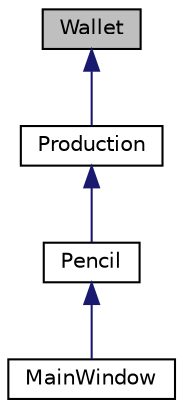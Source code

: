 digraph "Wallet"
{
  edge [fontname="Helvetica",fontsize="10",labelfontname="Helvetica",labelfontsize="10"];
  node [fontname="Helvetica",fontsize="10",shape=record];
  Node0 [label="Wallet",height=0.2,width=0.4,color="black", fillcolor="grey75", style="filled", fontcolor="black"];
  Node0 -> Node1 [dir="back",color="midnightblue",fontsize="10",style="solid"];
  Node1 [label="Production",height=0.2,width=0.4,color="black", fillcolor="white", style="filled",URL="$classProduction.html"];
  Node1 -> Node2 [dir="back",color="midnightblue",fontsize="10",style="solid"];
  Node2 [label="Pencil",height=0.2,width=0.4,color="black", fillcolor="white", style="filled",URL="$classPencil.html"];
  Node2 -> Node3 [dir="back",color="midnightblue",fontsize="10",style="solid"];
  Node3 [label="MainWindow",height=0.2,width=0.4,color="black", fillcolor="white", style="filled",URL="$classMainWindow.html"];
}
